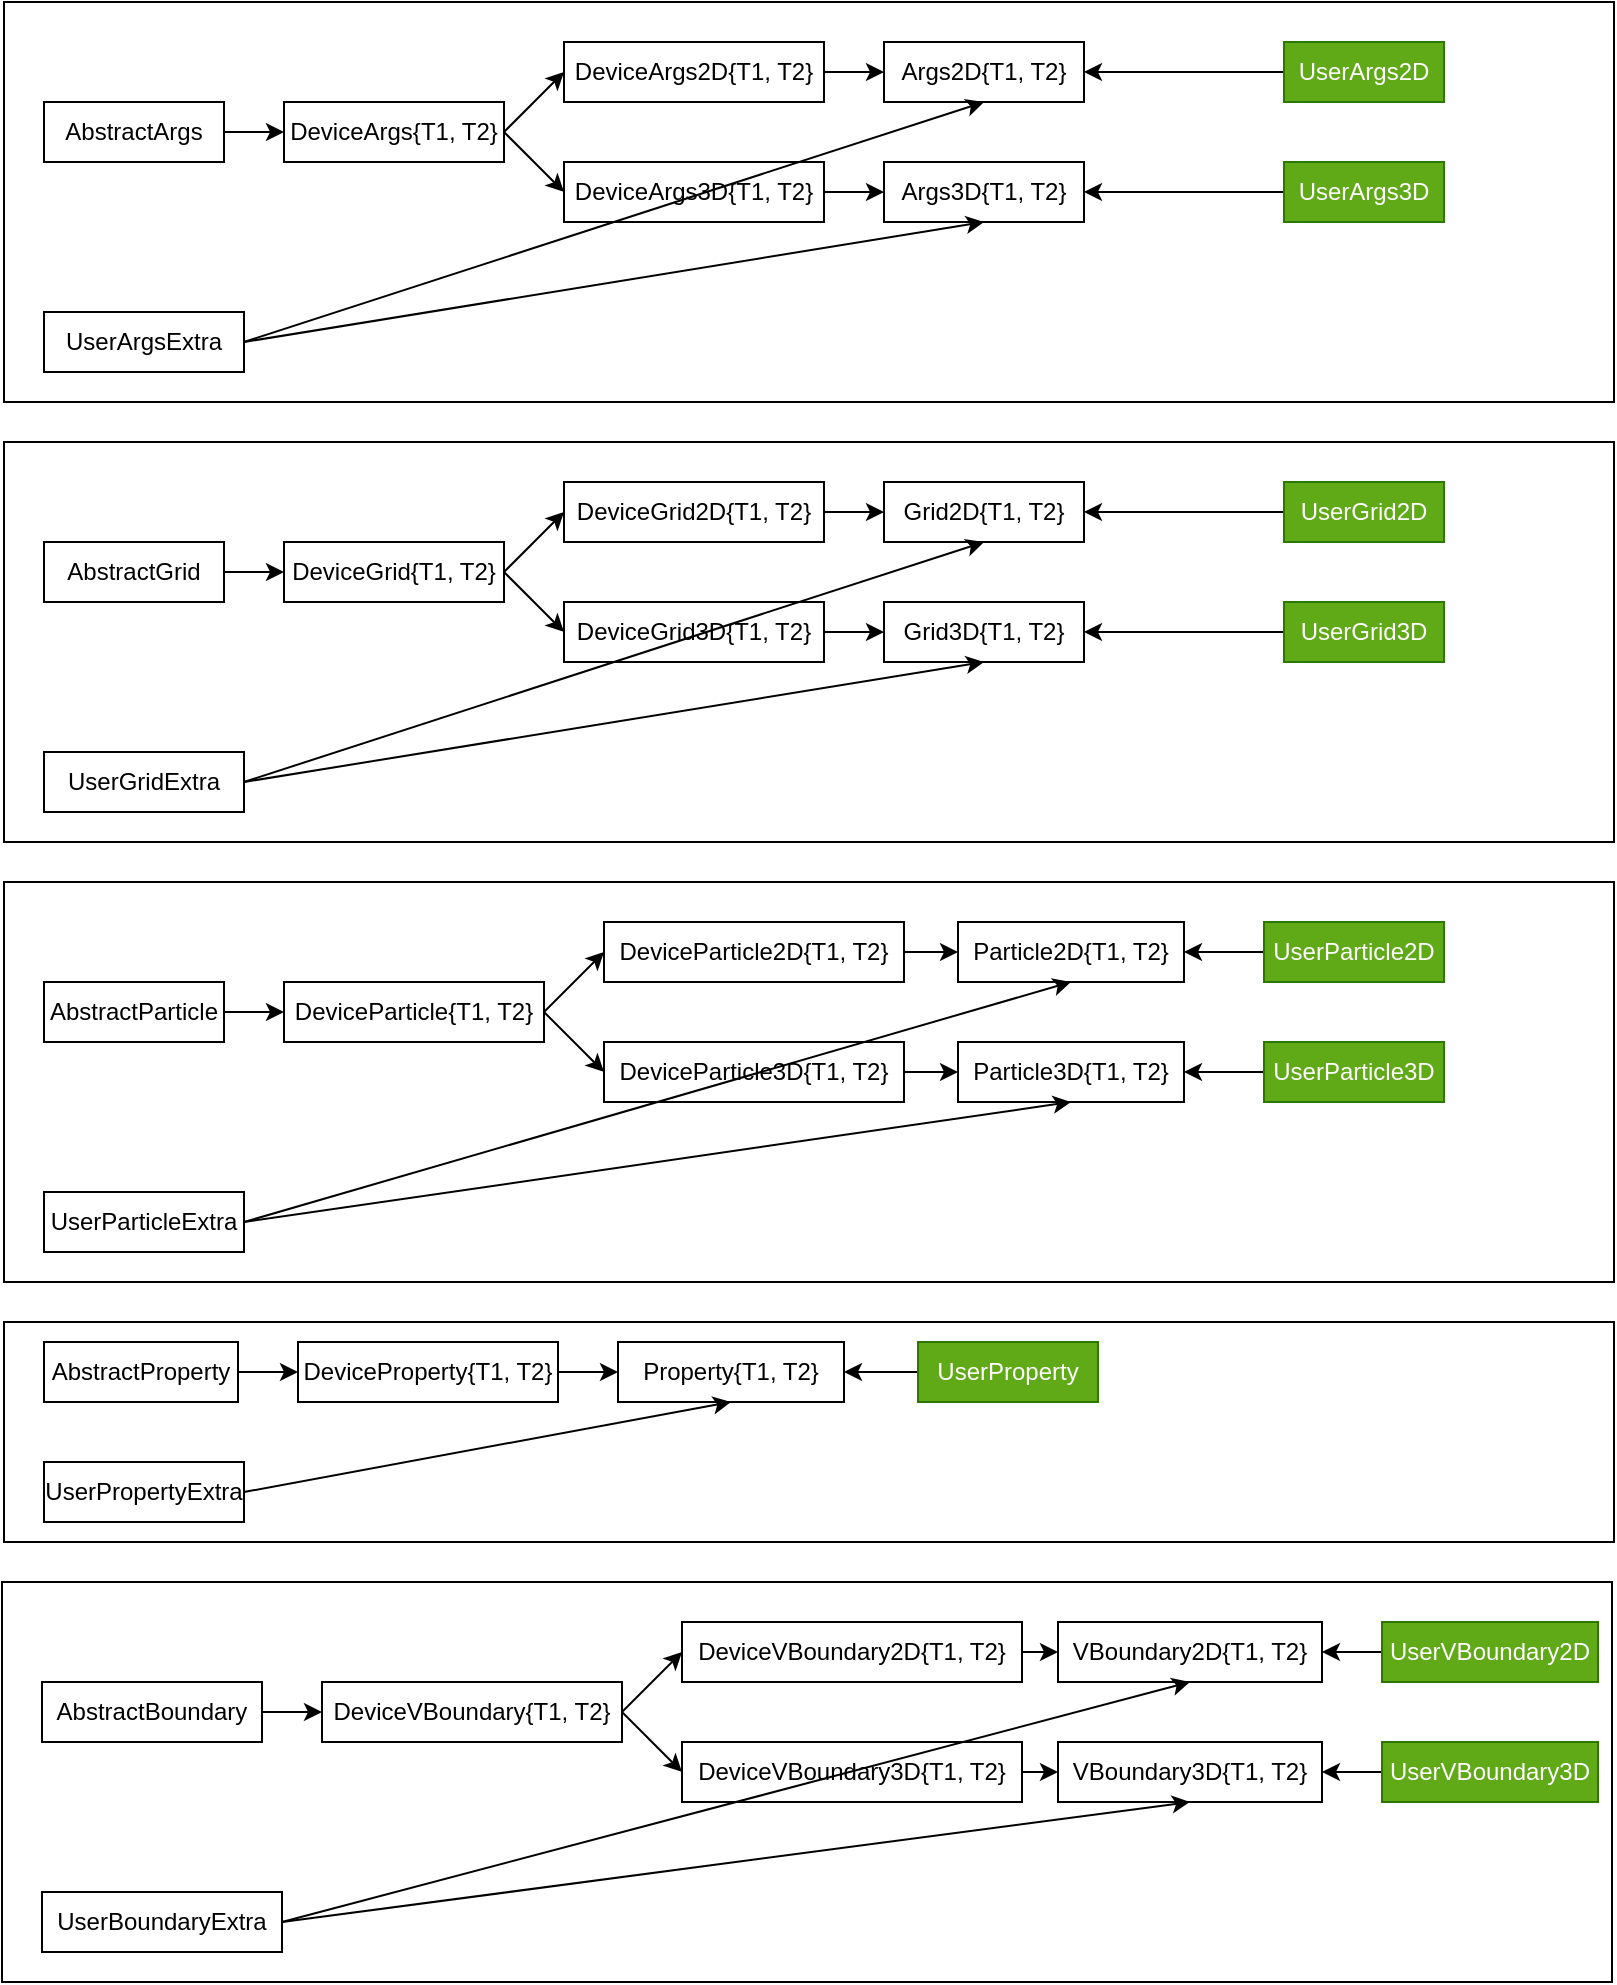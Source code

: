 <mxfile>
    <diagram id="V_RympL0s063lY_3v7iM" name="Page-1">
        <mxGraphModel dx="1880" dy="1565" grid="1" gridSize="10" guides="1" tooltips="1" connect="1" arrows="1" fold="1" page="1" pageScale="1" pageWidth="850" pageHeight="1100" math="0" shadow="0">
            <root>
                <mxCell id="0"/>
                <mxCell id="1" parent="0"/>
                <mxCell id="21" value="" style="group" vertex="1" connectable="0" parent="1">
                    <mxGeometry x="23" y="60" width="805" height="200" as="geometry"/>
                </mxCell>
                <mxCell id="2" value="" style="rounded=0;whiteSpace=wrap;html=1;fillColor=default;" vertex="1" parent="21">
                    <mxGeometry width="805" height="200" as="geometry"/>
                </mxCell>
                <mxCell id="3" value="AbstractArgs" style="rounded=0;whiteSpace=wrap;html=1;fillColor=none;" vertex="1" parent="21">
                    <mxGeometry x="20" y="50" width="90" height="30" as="geometry"/>
                </mxCell>
                <mxCell id="4" value="DeviceArgs{T1, T2}" style="rounded=0;whiteSpace=wrap;html=1;fillColor=none;" vertex="1" parent="21">
                    <mxGeometry x="140" y="50" width="110" height="30" as="geometry"/>
                </mxCell>
                <mxCell id="8" style="edgeStyle=none;html=1;exitX=1;exitY=0.5;exitDx=0;exitDy=0;entryX=0;entryY=0.5;entryDx=0;entryDy=0;" edge="1" parent="21" source="3" target="4">
                    <mxGeometry relative="1" as="geometry"/>
                </mxCell>
                <mxCell id="5" value="DeviceArgs2D{T1, T2}" style="rounded=0;whiteSpace=wrap;html=1;fillColor=none;" vertex="1" parent="21">
                    <mxGeometry x="280" y="20" width="130" height="30" as="geometry"/>
                </mxCell>
                <mxCell id="9" style="edgeStyle=none;html=1;exitX=1;exitY=0.5;exitDx=0;exitDy=0;entryX=0;entryY=0.5;entryDx=0;entryDy=0;" edge="1" parent="21" source="4" target="5">
                    <mxGeometry relative="1" as="geometry"/>
                </mxCell>
                <mxCell id="6" value="DeviceArgs3D{T1, T2}" style="rounded=0;whiteSpace=wrap;html=1;fillColor=none;" vertex="1" parent="21">
                    <mxGeometry x="280" y="80" width="130" height="30" as="geometry"/>
                </mxCell>
                <mxCell id="10" style="edgeStyle=none;html=1;exitX=1;exitY=0.5;exitDx=0;exitDy=0;entryX=0;entryY=0.5;entryDx=0;entryDy=0;" edge="1" parent="21" source="4" target="6">
                    <mxGeometry relative="1" as="geometry"/>
                </mxCell>
                <mxCell id="82" style="edgeStyle=none;html=1;exitX=1;exitY=0.5;exitDx=0;exitDy=0;entryX=0.5;entryY=1;entryDx=0;entryDy=0;" edge="1" parent="21" source="7" target="11">
                    <mxGeometry relative="1" as="geometry"/>
                </mxCell>
                <mxCell id="83" style="edgeStyle=none;html=1;exitX=1;exitY=0.5;exitDx=0;exitDy=0;entryX=0.5;entryY=1;entryDx=0;entryDy=0;" edge="1" parent="21" source="7" target="12">
                    <mxGeometry relative="1" as="geometry"/>
                </mxCell>
                <mxCell id="7" value="UserArgsExtra" style="rounded=0;whiteSpace=wrap;html=1;fillColor=none;" vertex="1" parent="21">
                    <mxGeometry x="20" y="155" width="100" height="30" as="geometry"/>
                </mxCell>
                <mxCell id="11" value="Args2D{T1, T2}" style="rounded=0;whiteSpace=wrap;html=1;fillColor=none;" vertex="1" parent="21">
                    <mxGeometry x="440" y="20" width="100" height="30" as="geometry"/>
                </mxCell>
                <mxCell id="13" style="edgeStyle=none;html=1;exitX=1;exitY=0.5;exitDx=0;exitDy=0;entryX=0;entryY=0.5;entryDx=0;entryDy=0;" edge="1" parent="21" source="5" target="11">
                    <mxGeometry relative="1" as="geometry"/>
                </mxCell>
                <mxCell id="12" value="Args3D{T1, T2}" style="rounded=0;whiteSpace=wrap;html=1;fillColor=none;" vertex="1" parent="21">
                    <mxGeometry x="440" y="80" width="100" height="30" as="geometry"/>
                </mxCell>
                <mxCell id="14" style="edgeStyle=none;html=1;exitX=1;exitY=0.5;exitDx=0;exitDy=0;entryX=0;entryY=0.5;entryDx=0;entryDy=0;" edge="1" parent="21" source="6" target="12">
                    <mxGeometry relative="1" as="geometry"/>
                </mxCell>
                <mxCell id="17" style="edgeStyle=none;html=1;exitX=0;exitY=0.5;exitDx=0;exitDy=0;entryX=1;entryY=0.5;entryDx=0;entryDy=0;" edge="1" parent="21" source="15" target="11">
                    <mxGeometry relative="1" as="geometry"/>
                </mxCell>
                <mxCell id="15" value="UserArgs2D" style="rounded=0;whiteSpace=wrap;html=1;fillColor=#60a917;fontColor=#ffffff;strokeColor=#2D7600;" vertex="1" parent="21">
                    <mxGeometry x="640" y="20" width="80" height="30" as="geometry"/>
                </mxCell>
                <mxCell id="18" style="edgeStyle=none;html=1;exitX=0;exitY=0.5;exitDx=0;exitDy=0;entryX=1;entryY=0.5;entryDx=0;entryDy=0;" edge="1" parent="21" source="16" target="12">
                    <mxGeometry relative="1" as="geometry"/>
                </mxCell>
                <mxCell id="16" value="UserArgs3D" style="rounded=0;whiteSpace=wrap;html=1;fillColor=#60a917;fontColor=#ffffff;strokeColor=#2D7600;" vertex="1" parent="21">
                    <mxGeometry x="640" y="80" width="80" height="30" as="geometry"/>
                </mxCell>
                <mxCell id="22" value="" style="group" vertex="1" connectable="0" parent="1">
                    <mxGeometry x="23" y="280" width="805" height="200" as="geometry"/>
                </mxCell>
                <mxCell id="23" value="" style="rounded=0;whiteSpace=wrap;html=1;fillColor=default;" vertex="1" parent="22">
                    <mxGeometry width="805" height="200" as="geometry"/>
                </mxCell>
                <mxCell id="24" value="AbstractGrid" style="rounded=0;whiteSpace=wrap;html=1;fillColor=none;" vertex="1" parent="22">
                    <mxGeometry x="20" y="50" width="90" height="30" as="geometry"/>
                </mxCell>
                <mxCell id="25" value="DeviceGrid{T1, T2}" style="rounded=0;whiteSpace=wrap;html=1;fillColor=none;" vertex="1" parent="22">
                    <mxGeometry x="140" y="50" width="110" height="30" as="geometry"/>
                </mxCell>
                <mxCell id="26" style="edgeStyle=none;html=1;exitX=1;exitY=0.5;exitDx=0;exitDy=0;entryX=0;entryY=0.5;entryDx=0;entryDy=0;" edge="1" parent="22" source="24" target="25">
                    <mxGeometry relative="1" as="geometry"/>
                </mxCell>
                <mxCell id="27" value="DeviceGrid2D{T1, T2}" style="rounded=0;whiteSpace=wrap;html=1;fillColor=none;" vertex="1" parent="22">
                    <mxGeometry x="280" y="20" width="130" height="30" as="geometry"/>
                </mxCell>
                <mxCell id="28" style="edgeStyle=none;html=1;exitX=1;exitY=0.5;exitDx=0;exitDy=0;entryX=0;entryY=0.5;entryDx=0;entryDy=0;" edge="1" parent="22" source="25" target="27">
                    <mxGeometry relative="1" as="geometry"/>
                </mxCell>
                <mxCell id="29" value="DeviceGrid3D{T1, T2}" style="rounded=0;whiteSpace=wrap;html=1;fillColor=none;" vertex="1" parent="22">
                    <mxGeometry x="280" y="80" width="130" height="30" as="geometry"/>
                </mxCell>
                <mxCell id="30" style="edgeStyle=none;html=1;exitX=1;exitY=0.5;exitDx=0;exitDy=0;entryX=0;entryY=0.5;entryDx=0;entryDy=0;" edge="1" parent="22" source="25" target="29">
                    <mxGeometry relative="1" as="geometry"/>
                </mxCell>
                <mxCell id="80" style="edgeStyle=none;html=1;exitX=1;exitY=0.5;exitDx=0;exitDy=0;entryX=0.5;entryY=1;entryDx=0;entryDy=0;" edge="1" parent="22" source="31" target="32">
                    <mxGeometry relative="1" as="geometry"/>
                </mxCell>
                <mxCell id="81" style="edgeStyle=none;html=1;exitX=1;exitY=0.5;exitDx=0;exitDy=0;entryX=0.5;entryY=1;entryDx=0;entryDy=0;" edge="1" parent="22" source="31" target="34">
                    <mxGeometry relative="1" as="geometry"/>
                </mxCell>
                <mxCell id="31" value="UserGridExtra" style="rounded=0;whiteSpace=wrap;html=1;fillColor=none;" vertex="1" parent="22">
                    <mxGeometry x="20" y="155" width="100" height="30" as="geometry"/>
                </mxCell>
                <mxCell id="32" value="Grid2D{T1, T2}" style="rounded=0;whiteSpace=wrap;html=1;fillColor=none;" vertex="1" parent="22">
                    <mxGeometry x="440" y="20" width="100" height="30" as="geometry"/>
                </mxCell>
                <mxCell id="33" style="edgeStyle=none;html=1;exitX=1;exitY=0.5;exitDx=0;exitDy=0;entryX=0;entryY=0.5;entryDx=0;entryDy=0;" edge="1" parent="22" source="27" target="32">
                    <mxGeometry relative="1" as="geometry"/>
                </mxCell>
                <mxCell id="34" value="Grid3D{T1, T2}" style="rounded=0;whiteSpace=wrap;html=1;fillColor=none;" vertex="1" parent="22">
                    <mxGeometry x="440" y="80" width="100" height="30" as="geometry"/>
                </mxCell>
                <mxCell id="35" style="edgeStyle=none;html=1;exitX=1;exitY=0.5;exitDx=0;exitDy=0;entryX=0;entryY=0.5;entryDx=0;entryDy=0;" edge="1" parent="22" source="29" target="34">
                    <mxGeometry relative="1" as="geometry"/>
                </mxCell>
                <mxCell id="36" style="edgeStyle=none;html=1;exitX=0;exitY=0.5;exitDx=0;exitDy=0;entryX=1;entryY=0.5;entryDx=0;entryDy=0;" edge="1" parent="22" source="37" target="32">
                    <mxGeometry relative="1" as="geometry"/>
                </mxCell>
                <mxCell id="37" value="UserGrid2D" style="rounded=0;whiteSpace=wrap;html=1;fillColor=#60a917;fontColor=#ffffff;strokeColor=#2D7600;" vertex="1" parent="22">
                    <mxGeometry x="640" y="20" width="80" height="30" as="geometry"/>
                </mxCell>
                <mxCell id="38" style="edgeStyle=none;html=1;exitX=0;exitY=0.5;exitDx=0;exitDy=0;entryX=1;entryY=0.5;entryDx=0;entryDy=0;" edge="1" parent="22" source="39" target="34">
                    <mxGeometry relative="1" as="geometry"/>
                </mxCell>
                <mxCell id="39" value="UserGrid3D" style="rounded=0;whiteSpace=wrap;html=1;fillColor=#60a917;fontColor=#ffffff;strokeColor=#2D7600;" vertex="1" parent="22">
                    <mxGeometry x="640" y="80" width="80" height="30" as="geometry"/>
                </mxCell>
                <mxCell id="40" value="" style="group" vertex="1" connectable="0" parent="1">
                    <mxGeometry x="23" y="500" width="805" height="200" as="geometry"/>
                </mxCell>
                <mxCell id="41" value="" style="rounded=0;whiteSpace=wrap;html=1;fillColor=default;" vertex="1" parent="40">
                    <mxGeometry width="805" height="200" as="geometry"/>
                </mxCell>
                <mxCell id="42" value="AbstractParticle" style="rounded=0;whiteSpace=wrap;html=1;fillColor=none;" vertex="1" parent="40">
                    <mxGeometry x="20" y="50" width="90" height="30" as="geometry"/>
                </mxCell>
                <mxCell id="43" value="DeviceParticle{T1, T2}" style="rounded=0;whiteSpace=wrap;html=1;fillColor=none;" vertex="1" parent="40">
                    <mxGeometry x="140" y="50" width="130" height="30" as="geometry"/>
                </mxCell>
                <mxCell id="44" style="edgeStyle=none;html=1;exitX=1;exitY=0.5;exitDx=0;exitDy=0;entryX=0;entryY=0.5;entryDx=0;entryDy=0;" edge="1" parent="40" source="42" target="43">
                    <mxGeometry relative="1" as="geometry"/>
                </mxCell>
                <mxCell id="45" value="DeviceParticle2D{T1, T2}" style="rounded=0;whiteSpace=wrap;html=1;fillColor=none;" vertex="1" parent="40">
                    <mxGeometry x="300" y="20" width="150" height="30" as="geometry"/>
                </mxCell>
                <mxCell id="46" style="edgeStyle=none;html=1;exitX=1;exitY=0.5;exitDx=0;exitDy=0;entryX=0;entryY=0.5;entryDx=0;entryDy=0;" edge="1" parent="40" source="43" target="45">
                    <mxGeometry relative="1" as="geometry"/>
                </mxCell>
                <mxCell id="47" value="DeviceParticle3D{T1, T2}" style="rounded=0;whiteSpace=wrap;html=1;fillColor=none;" vertex="1" parent="40">
                    <mxGeometry x="300" y="80" width="150" height="30" as="geometry"/>
                </mxCell>
                <mxCell id="48" style="edgeStyle=none;html=1;exitX=1;exitY=0.5;exitDx=0;exitDy=0;entryX=0;entryY=0.5;entryDx=0;entryDy=0;" edge="1" parent="40" source="43" target="47">
                    <mxGeometry relative="1" as="geometry"/>
                </mxCell>
                <mxCell id="78" style="edgeStyle=none;html=1;exitX=1;exitY=0.5;exitDx=0;exitDy=0;entryX=0.5;entryY=1;entryDx=0;entryDy=0;" edge="1" parent="40" source="49" target="52">
                    <mxGeometry relative="1" as="geometry"/>
                </mxCell>
                <mxCell id="79" style="edgeStyle=none;html=1;exitX=1;exitY=0.5;exitDx=0;exitDy=0;entryX=0.5;entryY=1;entryDx=0;entryDy=0;" edge="1" parent="40" source="49" target="50">
                    <mxGeometry relative="1" as="geometry"/>
                </mxCell>
                <mxCell id="49" value="UserParticleExtra" style="rounded=0;whiteSpace=wrap;html=1;fillColor=none;" vertex="1" parent="40">
                    <mxGeometry x="20" y="155" width="100" height="30" as="geometry"/>
                </mxCell>
                <mxCell id="50" value="Particle2D{T1, T2}" style="rounded=0;whiteSpace=wrap;html=1;fillColor=none;" vertex="1" parent="40">
                    <mxGeometry x="477" y="20" width="113" height="30" as="geometry"/>
                </mxCell>
                <mxCell id="51" style="edgeStyle=none;html=1;exitX=1;exitY=0.5;exitDx=0;exitDy=0;entryX=0;entryY=0.5;entryDx=0;entryDy=0;" edge="1" parent="40" source="45" target="50">
                    <mxGeometry relative="1" as="geometry"/>
                </mxCell>
                <mxCell id="52" value="Particle3D{T1, T2}" style="rounded=0;whiteSpace=wrap;html=1;fillColor=none;" vertex="1" parent="40">
                    <mxGeometry x="477" y="80" width="113" height="30" as="geometry"/>
                </mxCell>
                <mxCell id="53" style="edgeStyle=none;html=1;exitX=1;exitY=0.5;exitDx=0;exitDy=0;entryX=0;entryY=0.5;entryDx=0;entryDy=0;" edge="1" parent="40" source="47" target="52">
                    <mxGeometry relative="1" as="geometry"/>
                </mxCell>
                <mxCell id="54" style="edgeStyle=none;html=1;exitX=0;exitY=0.5;exitDx=0;exitDy=0;entryX=1;entryY=0.5;entryDx=0;entryDy=0;" edge="1" parent="40" source="55" target="50">
                    <mxGeometry relative="1" as="geometry"/>
                </mxCell>
                <mxCell id="55" value="UserParticle2D" style="rounded=0;whiteSpace=wrap;html=1;fillColor=#60a917;fontColor=#ffffff;strokeColor=#2D7600;" vertex="1" parent="40">
                    <mxGeometry x="630" y="20" width="90" height="30" as="geometry"/>
                </mxCell>
                <mxCell id="56" style="edgeStyle=none;html=1;exitX=0;exitY=0.5;exitDx=0;exitDy=0;entryX=1;entryY=0.5;entryDx=0;entryDy=0;" edge="1" parent="40" source="57" target="52">
                    <mxGeometry relative="1" as="geometry"/>
                </mxCell>
                <mxCell id="57" value="UserParticle3D" style="rounded=0;whiteSpace=wrap;html=1;fillColor=#60a917;fontColor=#ffffff;strokeColor=#2D7600;" vertex="1" parent="40">
                    <mxGeometry x="630" y="80" width="90" height="30" as="geometry"/>
                </mxCell>
                <mxCell id="84" value="" style="group" vertex="1" connectable="0" parent="1">
                    <mxGeometry x="23" y="720" width="805" height="110" as="geometry"/>
                </mxCell>
                <mxCell id="59" value="" style="rounded=0;whiteSpace=wrap;html=1;fillColor=default;container=0;" vertex="1" parent="84">
                    <mxGeometry width="805" height="110" as="geometry"/>
                </mxCell>
                <mxCell id="60" value="AbstractProperty" style="rounded=0;whiteSpace=wrap;html=1;fillColor=none;container=0;" vertex="1" parent="84">
                    <mxGeometry x="20" y="10" width="97" height="30" as="geometry"/>
                </mxCell>
                <mxCell id="61" value="DeviceProperty{T1, T2}" style="rounded=0;whiteSpace=wrap;html=1;fillColor=none;container=0;" vertex="1" parent="84">
                    <mxGeometry x="147" y="10" width="130" height="30" as="geometry"/>
                </mxCell>
                <mxCell id="62" style="edgeStyle=none;html=1;exitX=1;exitY=0.5;exitDx=0;exitDy=0;entryX=0;entryY=0.5;entryDx=0;entryDy=0;" edge="1" parent="84" source="60" target="61">
                    <mxGeometry relative="1" as="geometry"/>
                </mxCell>
                <mxCell id="67" value="UserPropertyExtra" style="rounded=0;whiteSpace=wrap;html=1;fillColor=none;container=0;" vertex="1" parent="84">
                    <mxGeometry x="20" y="70" width="100" height="30" as="geometry"/>
                </mxCell>
                <mxCell id="70" value="Property{T1, T2}" style="rounded=0;whiteSpace=wrap;html=1;fillColor=none;container=0;" vertex="1" parent="84">
                    <mxGeometry x="307" y="10" width="113" height="30" as="geometry"/>
                </mxCell>
                <mxCell id="76" style="edgeStyle=none;html=1;exitX=1;exitY=0.5;exitDx=0;exitDy=0;entryX=0;entryY=0.5;entryDx=0;entryDy=0;" edge="1" parent="84" source="61" target="70">
                    <mxGeometry relative="1" as="geometry"/>
                </mxCell>
                <mxCell id="77" style="edgeStyle=none;html=1;exitX=1;exitY=0.5;exitDx=0;exitDy=0;entryX=0.5;entryY=1;entryDx=0;entryDy=0;" edge="1" parent="84" source="67" target="70">
                    <mxGeometry relative="1" as="geometry"/>
                </mxCell>
                <mxCell id="74" style="edgeStyle=none;html=1;exitX=0;exitY=0.5;exitDx=0;exitDy=0;entryX=1;entryY=0.5;entryDx=0;entryDy=0;" edge="1" parent="84" source="75" target="70">
                    <mxGeometry relative="1" as="geometry"/>
                </mxCell>
                <mxCell id="75" value="UserProperty" style="rounded=0;whiteSpace=wrap;html=1;fillColor=#60a917;fontColor=#ffffff;strokeColor=#2D7600;container=0;" vertex="1" parent="84">
                    <mxGeometry x="457" y="10" width="90" height="30" as="geometry"/>
                </mxCell>
                <mxCell id="85" value="" style="group" vertex="1" connectable="0" parent="1">
                    <mxGeometry x="22" y="850" width="805" height="200" as="geometry"/>
                </mxCell>
                <mxCell id="86" value="" style="rounded=0;whiteSpace=wrap;html=1;fillColor=default;" vertex="1" parent="85">
                    <mxGeometry width="805" height="200" as="geometry"/>
                </mxCell>
                <mxCell id="87" value="AbstractBoundary" style="rounded=0;whiteSpace=wrap;html=1;fillColor=none;" vertex="1" parent="85">
                    <mxGeometry x="20" y="50" width="110" height="30" as="geometry"/>
                </mxCell>
                <mxCell id="88" value="DeviceVBoundary{T1, T2}" style="rounded=0;whiteSpace=wrap;html=1;fillColor=none;" vertex="1" parent="85">
                    <mxGeometry x="160" y="50" width="150" height="30" as="geometry"/>
                </mxCell>
                <mxCell id="89" style="edgeStyle=none;html=1;exitX=1;exitY=0.5;exitDx=0;exitDy=0;entryX=0;entryY=0.5;entryDx=0;entryDy=0;" edge="1" parent="85" source="87" target="88">
                    <mxGeometry relative="1" as="geometry"/>
                </mxCell>
                <mxCell id="90" value="DeviceVBoundary2D{T1, T2}" style="rounded=0;whiteSpace=wrap;html=1;fillColor=none;" vertex="1" parent="85">
                    <mxGeometry x="340" y="20" width="170" height="30" as="geometry"/>
                </mxCell>
                <mxCell id="91" style="edgeStyle=none;html=1;exitX=1;exitY=0.5;exitDx=0;exitDy=0;entryX=0;entryY=0.5;entryDx=0;entryDy=0;" edge="1" parent="85" source="88" target="90">
                    <mxGeometry relative="1" as="geometry"/>
                </mxCell>
                <mxCell id="92" value="DeviceVBoundary3D{T1, T2}" style="rounded=0;whiteSpace=wrap;html=1;fillColor=none;" vertex="1" parent="85">
                    <mxGeometry x="340" y="80" width="170" height="30" as="geometry"/>
                </mxCell>
                <mxCell id="93" style="edgeStyle=none;html=1;exitX=1;exitY=0.5;exitDx=0;exitDy=0;entryX=0;entryY=0.5;entryDx=0;entryDy=0;" edge="1" parent="85" source="88" target="92">
                    <mxGeometry relative="1" as="geometry"/>
                </mxCell>
                <mxCell id="94" style="edgeStyle=none;html=1;exitX=1;exitY=0.5;exitDx=0;exitDy=0;entryX=0.5;entryY=1;entryDx=0;entryDy=0;" edge="1" parent="85" source="96" target="99">
                    <mxGeometry relative="1" as="geometry"/>
                </mxCell>
                <mxCell id="95" style="edgeStyle=none;html=1;exitX=1;exitY=0.5;exitDx=0;exitDy=0;entryX=0.5;entryY=1;entryDx=0;entryDy=0;" edge="1" parent="85" source="96" target="97">
                    <mxGeometry relative="1" as="geometry"/>
                </mxCell>
                <mxCell id="96" value="UserBoundaryExtra" style="rounded=0;whiteSpace=wrap;html=1;fillColor=none;" vertex="1" parent="85">
                    <mxGeometry x="20" y="155" width="120" height="30" as="geometry"/>
                </mxCell>
                <mxCell id="97" value="VBoundary2D{T1, T2}" style="rounded=0;whiteSpace=wrap;html=1;fillColor=none;" vertex="1" parent="85">
                    <mxGeometry x="528" y="20" width="132" height="30" as="geometry"/>
                </mxCell>
                <mxCell id="98" style="edgeStyle=none;html=1;exitX=1;exitY=0.5;exitDx=0;exitDy=0;entryX=0;entryY=0.5;entryDx=0;entryDy=0;" edge="1" parent="85" source="90" target="97">
                    <mxGeometry relative="1" as="geometry"/>
                </mxCell>
                <mxCell id="99" value="VBoundary3D{T1, T2}" style="rounded=0;whiteSpace=wrap;html=1;fillColor=none;" vertex="1" parent="85">
                    <mxGeometry x="528" y="80" width="132" height="30" as="geometry"/>
                </mxCell>
                <mxCell id="100" style="edgeStyle=none;html=1;exitX=1;exitY=0.5;exitDx=0;exitDy=0;entryX=0;entryY=0.5;entryDx=0;entryDy=0;" edge="1" parent="85" source="92" target="99">
                    <mxGeometry relative="1" as="geometry"/>
                </mxCell>
                <mxCell id="101" style="edgeStyle=none;html=1;exitX=0;exitY=0.5;exitDx=0;exitDy=0;entryX=1;entryY=0.5;entryDx=0;entryDy=0;" edge="1" parent="85" source="102" target="97">
                    <mxGeometry relative="1" as="geometry"/>
                </mxCell>
                <mxCell id="102" value="UserVBoundary2D" style="rounded=0;whiteSpace=wrap;html=1;fillColor=#60a917;fontColor=#ffffff;strokeColor=#2D7600;" vertex="1" parent="85">
                    <mxGeometry x="690" y="20" width="108" height="30" as="geometry"/>
                </mxCell>
                <mxCell id="103" style="edgeStyle=none;html=1;exitX=0;exitY=0.5;exitDx=0;exitDy=0;entryX=1;entryY=0.5;entryDx=0;entryDy=0;" edge="1" parent="85" source="104" target="99">
                    <mxGeometry relative="1" as="geometry"/>
                </mxCell>
                <mxCell id="104" value="UserVBoundary3D" style="rounded=0;whiteSpace=wrap;html=1;fillColor=#60a917;fontColor=#ffffff;strokeColor=#2D7600;" vertex="1" parent="85">
                    <mxGeometry x="690" y="80" width="108" height="30" as="geometry"/>
                </mxCell>
            </root>
        </mxGraphModel>
    </diagram>
</mxfile>